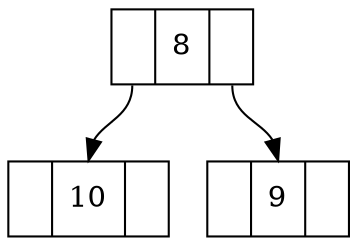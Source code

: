 digraph Heap {
	node [shape=record]

	node0 [label = "<f0> |<f1> 8|<f2> "]
	node0:f0 -> node1:f1
	node0:f2 -> node2:f1
	node1 [label = "<f0> |<f1> 10|<f2> "]
	node2 [label = "<f0> |<f1> 9|<f2> "]
}
